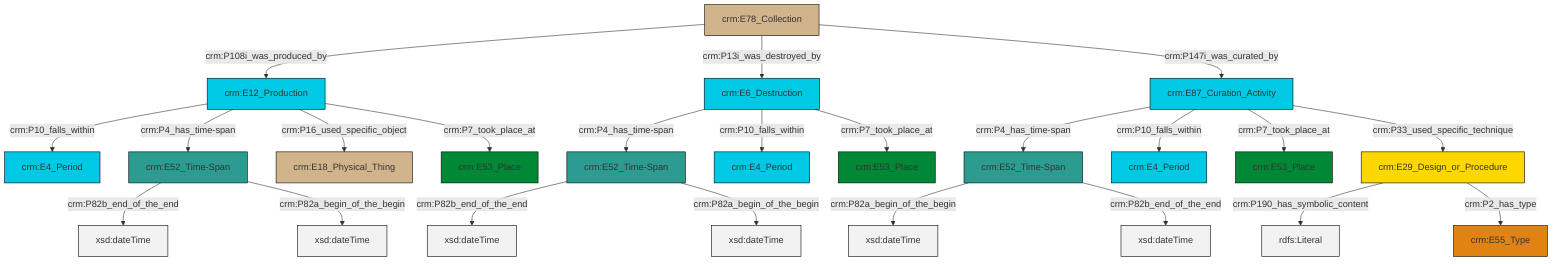 graph TD
classDef Literal fill:#f2f2f2,stroke:#000000;
classDef CRM_Entity fill:#FFFFFF,stroke:#000000;
classDef Temporal_Entity fill:#00C9E6, stroke:#000000;
classDef Type fill:#E18312, stroke:#000000;
classDef Time-Span fill:#2C9C91, stroke:#000000;
classDef Appellation fill:#FFEB7F, stroke:#000000;
classDef Place fill:#008836, stroke:#000000;
classDef Persistent_Item fill:#B266B2, stroke:#000000;
classDef Conceptual_Object fill:#FFD700, stroke:#000000;
classDef Physical_Thing fill:#D2B48C, stroke:#000000;
classDef Actor fill:#f58aad, stroke:#000000;
classDef PC_Classes fill:#4ce600, stroke:#000000;
classDef Multi fill:#cccccc,stroke:#000000;

0["crm:E87_Curation_Activity"]:::Temporal_Entity -->|crm:P4_has_time-span| 1["crm:E52_Time-Span"]:::Time-Span
8["crm:E12_Production"]:::Temporal_Entity -->|crm:P10_falls_within| 2["crm:E4_Period"]:::Temporal_Entity
9["crm:E78_Collection"]:::Physical_Thing -->|crm:P108i_was_produced_by| 8["crm:E12_Production"]:::Temporal_Entity
10["crm:E29_Design_or_Procedure"]:::Conceptual_Object -->|crm:P190_has_symbolic_content| 11[rdfs:Literal]:::Literal
12["crm:E52_Time-Span"]:::Time-Span -->|crm:P82b_end_of_the_end| 13[xsd:dateTime]:::Literal
14["crm:E52_Time-Span"]:::Time-Span -->|crm:P82b_end_of_the_end| 15[xsd:dateTime]:::Literal
10["crm:E29_Design_or_Procedure"]:::Conceptual_Object -->|crm:P2_has_type| 19["crm:E55_Type"]:::Type
9["crm:E78_Collection"]:::Physical_Thing -->|crm:P13i_was_destroyed_by| 23["crm:E6_Destruction"]:::Temporal_Entity
23["crm:E6_Destruction"]:::Temporal_Entity -->|crm:P4_has_time-span| 14["crm:E52_Time-Span"]:::Time-Span
23["crm:E6_Destruction"]:::Temporal_Entity -->|crm:P10_falls_within| 26["crm:E4_Period"]:::Temporal_Entity
8["crm:E12_Production"]:::Temporal_Entity -->|crm:P4_has_time-span| 12["crm:E52_Time-Span"]:::Time-Span
1["crm:E52_Time-Span"]:::Time-Span -->|crm:P82a_begin_of_the_begin| 28[xsd:dateTime]:::Literal
9["crm:E78_Collection"]:::Physical_Thing -->|crm:P147i_was_curated_by| 0["crm:E87_Curation_Activity"]:::Temporal_Entity
1["crm:E52_Time-Span"]:::Time-Span -->|crm:P82b_end_of_the_end| 32[xsd:dateTime]:::Literal
12["crm:E52_Time-Span"]:::Time-Span -->|crm:P82a_begin_of_the_begin| 35[xsd:dateTime]:::Literal
0["crm:E87_Curation_Activity"]:::Temporal_Entity -->|crm:P10_falls_within| 4["crm:E4_Period"]:::Temporal_Entity
0["crm:E87_Curation_Activity"]:::Temporal_Entity -->|crm:P7_took_place_at| 16["crm:E53_Place"]:::Place
14["crm:E52_Time-Span"]:::Time-Span -->|crm:P82a_begin_of_the_begin| 36[xsd:dateTime]:::Literal
23["crm:E6_Destruction"]:::Temporal_Entity -->|crm:P7_took_place_at| 6["crm:E53_Place"]:::Place
8["crm:E12_Production"]:::Temporal_Entity -->|crm:P16_used_specific_object| 29["crm:E18_Physical_Thing"]:::Physical_Thing
8["crm:E12_Production"]:::Temporal_Entity -->|crm:P7_took_place_at| 24["crm:E53_Place"]:::Place
0["crm:E87_Curation_Activity"]:::Temporal_Entity -->|crm:P33_used_specific_technique| 10["crm:E29_Design_or_Procedure"]:::Conceptual_Object